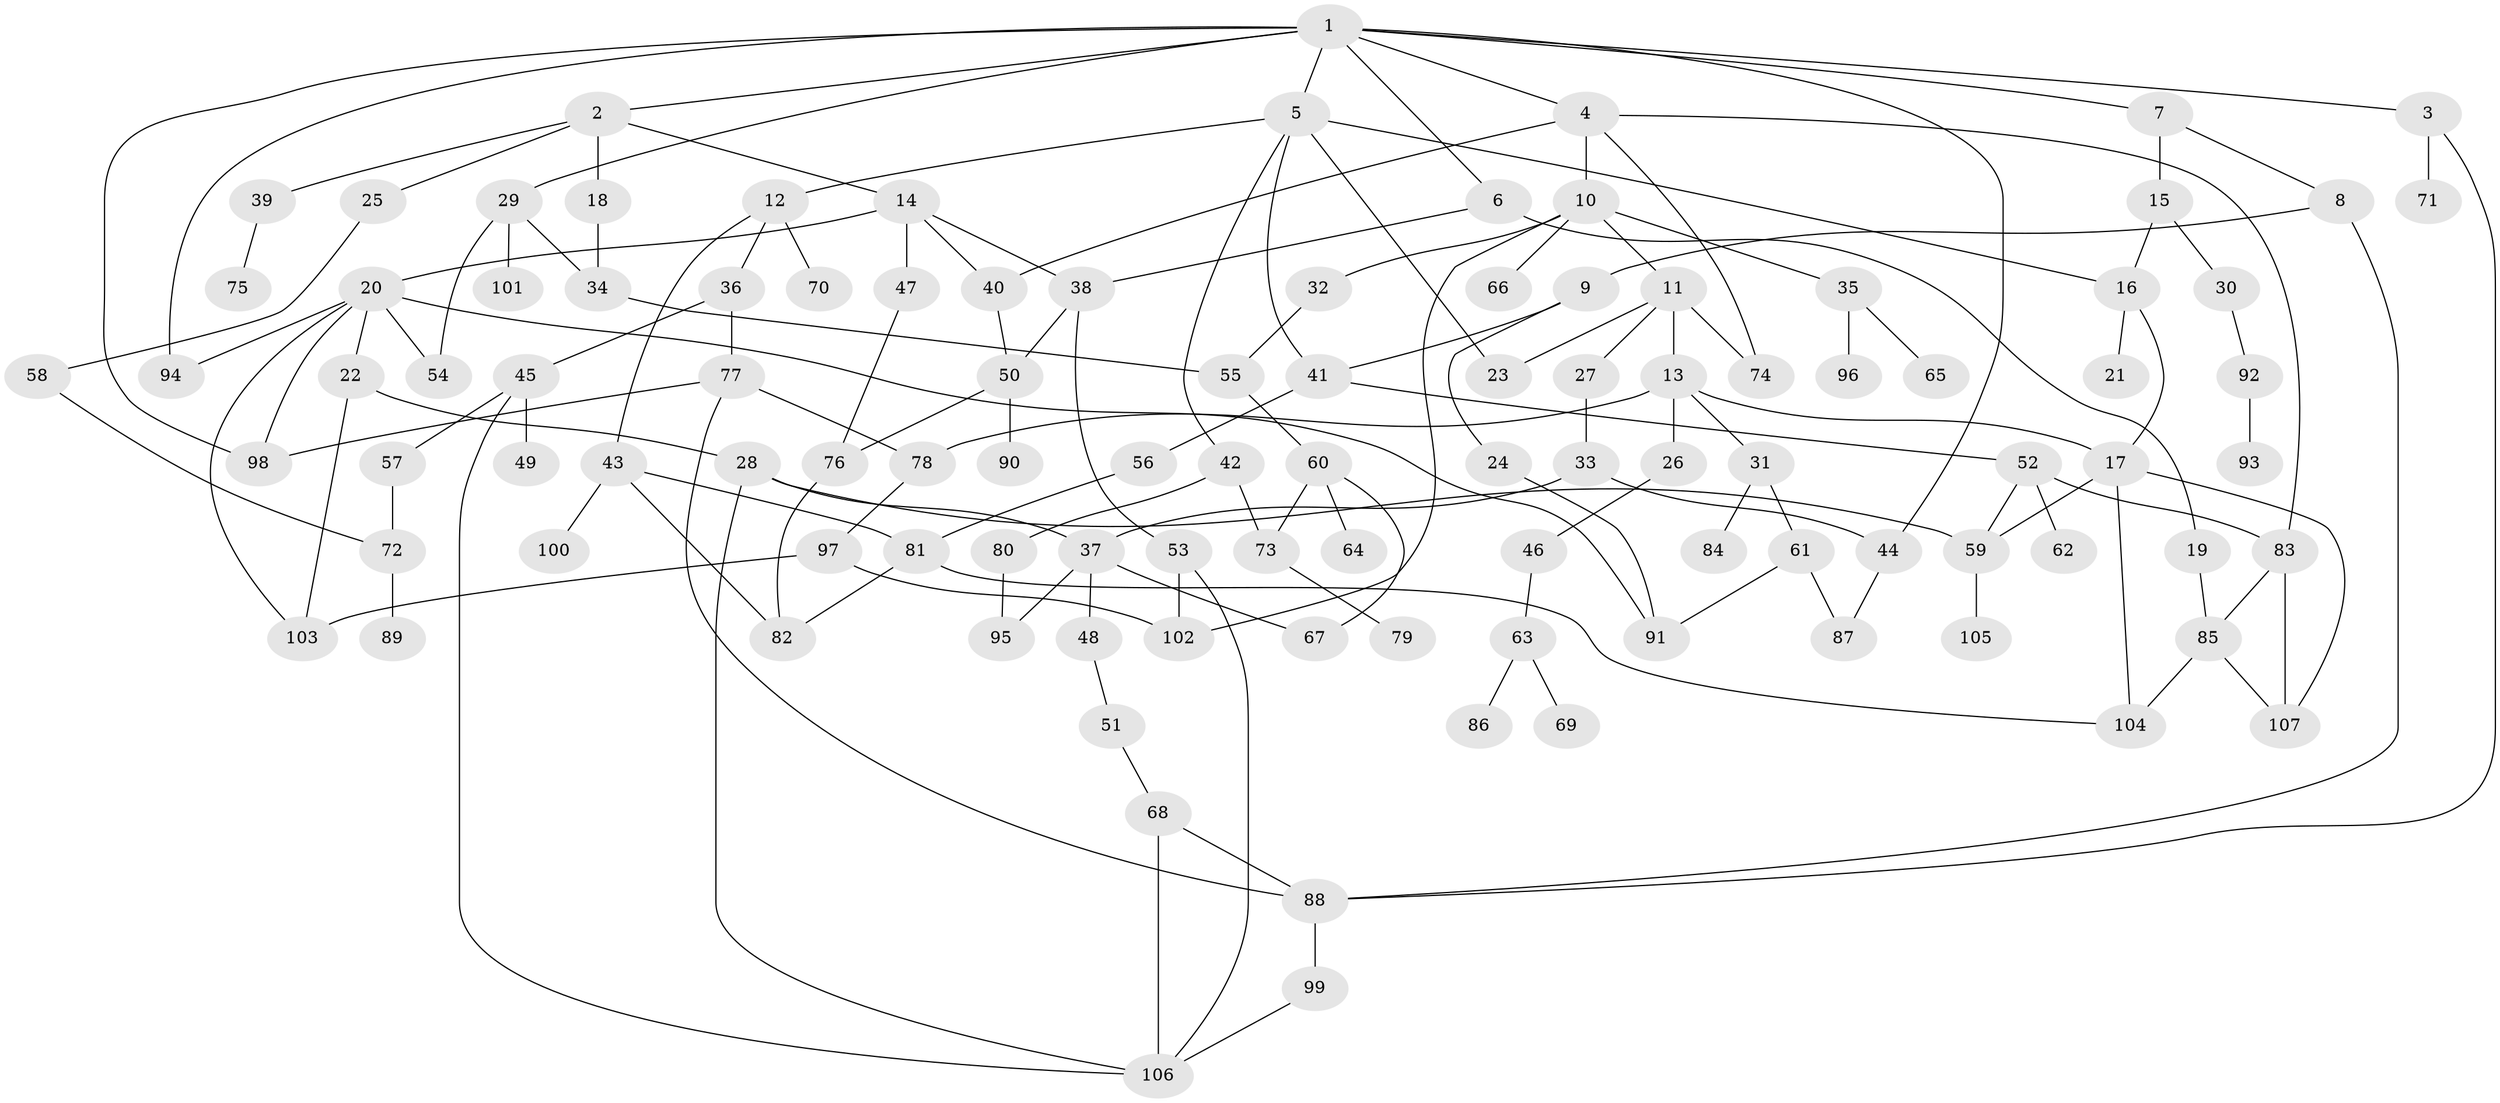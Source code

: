 // Generated by graph-tools (version 1.1) at 2025/10/02/27/25 16:10:52]
// undirected, 107 vertices, 153 edges
graph export_dot {
graph [start="1"]
  node [color=gray90,style=filled];
  1;
  2;
  3;
  4;
  5;
  6;
  7;
  8;
  9;
  10;
  11;
  12;
  13;
  14;
  15;
  16;
  17;
  18;
  19;
  20;
  21;
  22;
  23;
  24;
  25;
  26;
  27;
  28;
  29;
  30;
  31;
  32;
  33;
  34;
  35;
  36;
  37;
  38;
  39;
  40;
  41;
  42;
  43;
  44;
  45;
  46;
  47;
  48;
  49;
  50;
  51;
  52;
  53;
  54;
  55;
  56;
  57;
  58;
  59;
  60;
  61;
  62;
  63;
  64;
  65;
  66;
  67;
  68;
  69;
  70;
  71;
  72;
  73;
  74;
  75;
  76;
  77;
  78;
  79;
  80;
  81;
  82;
  83;
  84;
  85;
  86;
  87;
  88;
  89;
  90;
  91;
  92;
  93;
  94;
  95;
  96;
  97;
  98;
  99;
  100;
  101;
  102;
  103;
  104;
  105;
  106;
  107;
  1 -- 2;
  1 -- 3;
  1 -- 4;
  1 -- 5;
  1 -- 6;
  1 -- 7;
  1 -- 29;
  1 -- 44;
  1 -- 98;
  1 -- 94;
  2 -- 14;
  2 -- 18;
  2 -- 25;
  2 -- 39;
  3 -- 71;
  3 -- 88;
  4 -- 10;
  4 -- 40;
  4 -- 74;
  4 -- 83;
  5 -- 12;
  5 -- 16;
  5 -- 23;
  5 -- 42;
  5 -- 41;
  6 -- 19;
  6 -- 38;
  7 -- 8;
  7 -- 15;
  8 -- 9;
  8 -- 88;
  9 -- 24;
  9 -- 41;
  10 -- 11;
  10 -- 32;
  10 -- 35;
  10 -- 66;
  10 -- 102;
  11 -- 13;
  11 -- 27;
  11 -- 23;
  11 -- 74;
  12 -- 36;
  12 -- 43;
  12 -- 70;
  13 -- 26;
  13 -- 31;
  13 -- 17;
  13 -- 78;
  14 -- 20;
  14 -- 38;
  14 -- 47;
  14 -- 40;
  15 -- 30;
  15 -- 16;
  16 -- 17;
  16 -- 21;
  17 -- 104;
  17 -- 107;
  17 -- 59;
  18 -- 34;
  19 -- 85;
  20 -- 22;
  20 -- 54;
  20 -- 94;
  20 -- 103;
  20 -- 91;
  20 -- 98;
  22 -- 28;
  22 -- 103;
  24 -- 91;
  25 -- 58;
  26 -- 46;
  27 -- 33;
  28 -- 37;
  28 -- 59;
  28 -- 106;
  29 -- 101;
  29 -- 34;
  29 -- 54;
  30 -- 92;
  31 -- 61;
  31 -- 84;
  32 -- 55;
  33 -- 44;
  33 -- 37;
  34 -- 55;
  35 -- 65;
  35 -- 96;
  36 -- 45;
  36 -- 77;
  37 -- 48;
  37 -- 67;
  37 -- 95;
  38 -- 50;
  38 -- 53;
  39 -- 75;
  40 -- 50;
  41 -- 52;
  41 -- 56;
  42 -- 73;
  42 -- 80;
  43 -- 81;
  43 -- 82;
  43 -- 100;
  44 -- 87;
  45 -- 49;
  45 -- 57;
  45 -- 106;
  46 -- 63;
  47 -- 76;
  48 -- 51;
  50 -- 76;
  50 -- 90;
  51 -- 68;
  52 -- 59;
  52 -- 62;
  52 -- 83;
  53 -- 102;
  53 -- 106;
  55 -- 60;
  56 -- 81;
  57 -- 72;
  58 -- 72;
  59 -- 105;
  60 -- 64;
  60 -- 73;
  60 -- 67;
  61 -- 87;
  61 -- 91;
  63 -- 69;
  63 -- 86;
  68 -- 106;
  68 -- 88;
  72 -- 89;
  73 -- 79;
  76 -- 82;
  77 -- 78;
  77 -- 88;
  77 -- 98;
  78 -- 97;
  80 -- 95;
  81 -- 82;
  81 -- 104;
  83 -- 85;
  83 -- 107;
  85 -- 104;
  85 -- 107;
  88 -- 99;
  92 -- 93;
  97 -- 102;
  97 -- 103;
  99 -- 106;
}

